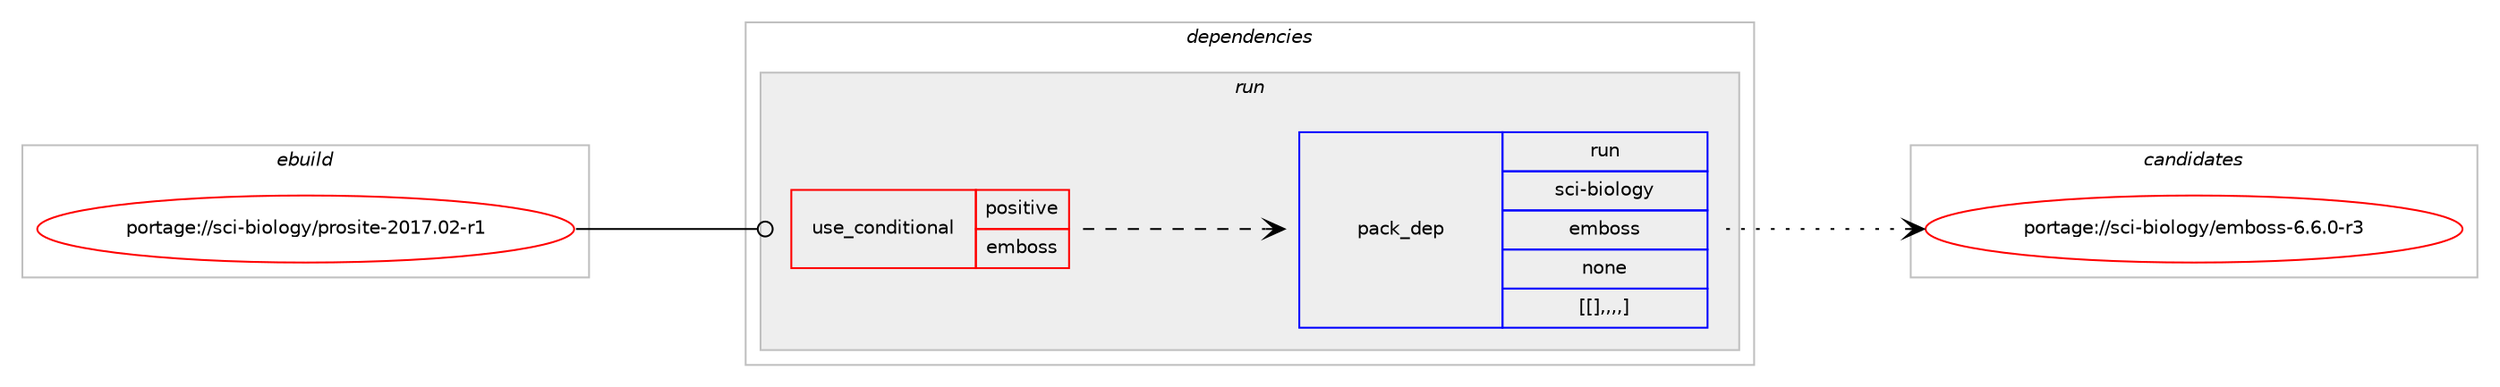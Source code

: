 digraph prolog {

# *************
# Graph options
# *************

newrank=true;
concentrate=true;
compound=true;
graph [rankdir=LR,fontname=Helvetica,fontsize=10,ranksep=1.5];#, ranksep=2.5, nodesep=0.2];
edge  [arrowhead=vee];
node  [fontname=Helvetica,fontsize=10];

# **********
# The ebuild
# **********

subgraph cluster_leftcol {
color=gray;
label=<<i>ebuild</i>>;
id [label="portage://sci-biology/prosite-2017.02-r1", color=red, width=4, href="../sci-biology/prosite-2017.02-r1.svg"];
}

# ****************
# The dependencies
# ****************

subgraph cluster_midcol {
color=gray;
label=<<i>dependencies</i>>;
subgraph cluster_compile {
fillcolor="#eeeeee";
style=filled;
label=<<i>compile</i>>;
}
subgraph cluster_compileandrun {
fillcolor="#eeeeee";
style=filled;
label=<<i>compile and run</i>>;
}
subgraph cluster_run {
fillcolor="#eeeeee";
style=filled;
label=<<i>run</i>>;
subgraph cond120 {
dependency581 [label=<<TABLE BORDER="0" CELLBORDER="1" CELLSPACING="0" CELLPADDING="4"><TR><TD ROWSPAN="3" CELLPADDING="10">use_conditional</TD></TR><TR><TD>positive</TD></TR><TR><TD>emboss</TD></TR></TABLE>>, shape=none, color=red];
subgraph pack461 {
dependency587 [label=<<TABLE BORDER="0" CELLBORDER="1" CELLSPACING="0" CELLPADDING="4" WIDTH="220"><TR><TD ROWSPAN="6" CELLPADDING="30">pack_dep</TD></TR><TR><TD WIDTH="110">run</TD></TR><TR><TD>sci-biology</TD></TR><TR><TD>emboss</TD></TR><TR><TD>none</TD></TR><TR><TD>[[],,,,]</TD></TR></TABLE>>, shape=none, color=blue];
}
dependency581:e -> dependency587:w [weight=20,style="dashed",arrowhead="vee"];
}
id:e -> dependency581:w [weight=20,style="solid",arrowhead="odot"];
}
}

# **************
# The candidates
# **************

subgraph cluster_choices {
rank=same;
color=gray;
label=<<i>candidates</i>>;

subgraph choice386 {
color=black;
nodesep=1;
choice11599105459810511110811110312147101109981111151154554465446484511451 [label="portage://sci-biology/emboss-6.6.0-r3", color=red, width=4,href="../sci-biology/emboss-6.6.0-r3.svg"];
dependency587:e -> choice11599105459810511110811110312147101109981111151154554465446484511451:w [style=dotted,weight="100"];
}
}

}
